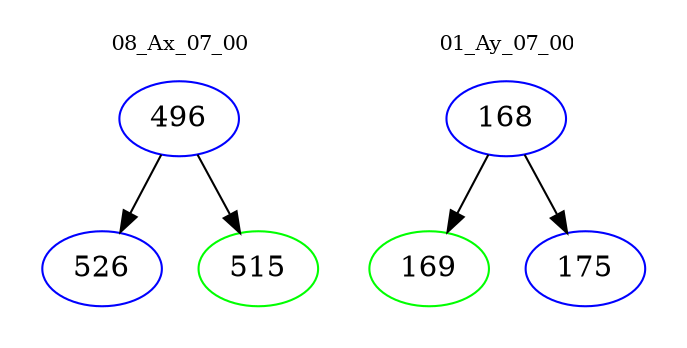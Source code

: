digraph{
subgraph cluster_0 {
color = white
label = "08_Ax_07_00";
fontsize=10;
T0_496 [label="496", color="blue"]
T0_496 -> T0_526 [color="black"]
T0_526 [label="526", color="blue"]
T0_496 -> T0_515 [color="black"]
T0_515 [label="515", color="green"]
}
subgraph cluster_1 {
color = white
label = "01_Ay_07_00";
fontsize=10;
T1_168 [label="168", color="blue"]
T1_168 -> T1_169 [color="black"]
T1_169 [label="169", color="green"]
T1_168 -> T1_175 [color="black"]
T1_175 [label="175", color="blue"]
}
}
